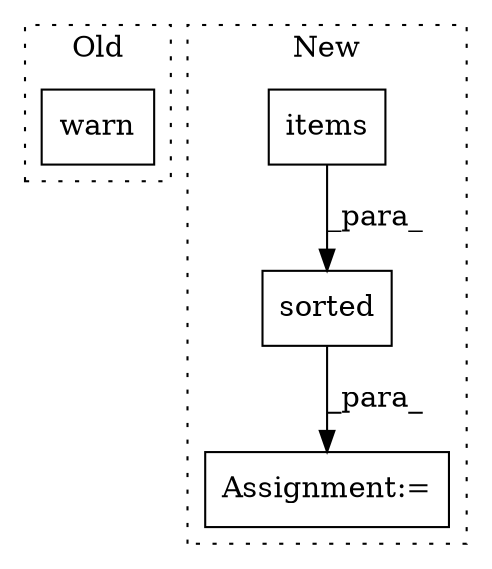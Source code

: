 digraph G {
subgraph cluster0 {
1 [label="warn" a="32" s="1545,1587" l="5,1" shape="box"];
label = "Old";
style="dotted";
}
subgraph cluster1 {
2 [label="items" a="32" s="1888" l="7" shape="box"];
3 [label="sorted" a="32" s="1873,1895" l="7,1" shape="box"];
4 [label="Assignment:=" a="7" s="1775,1897" l="73,2" shape="box"];
label = "New";
style="dotted";
}
2 -> 3 [label="_para_"];
3 -> 4 [label="_para_"];
}